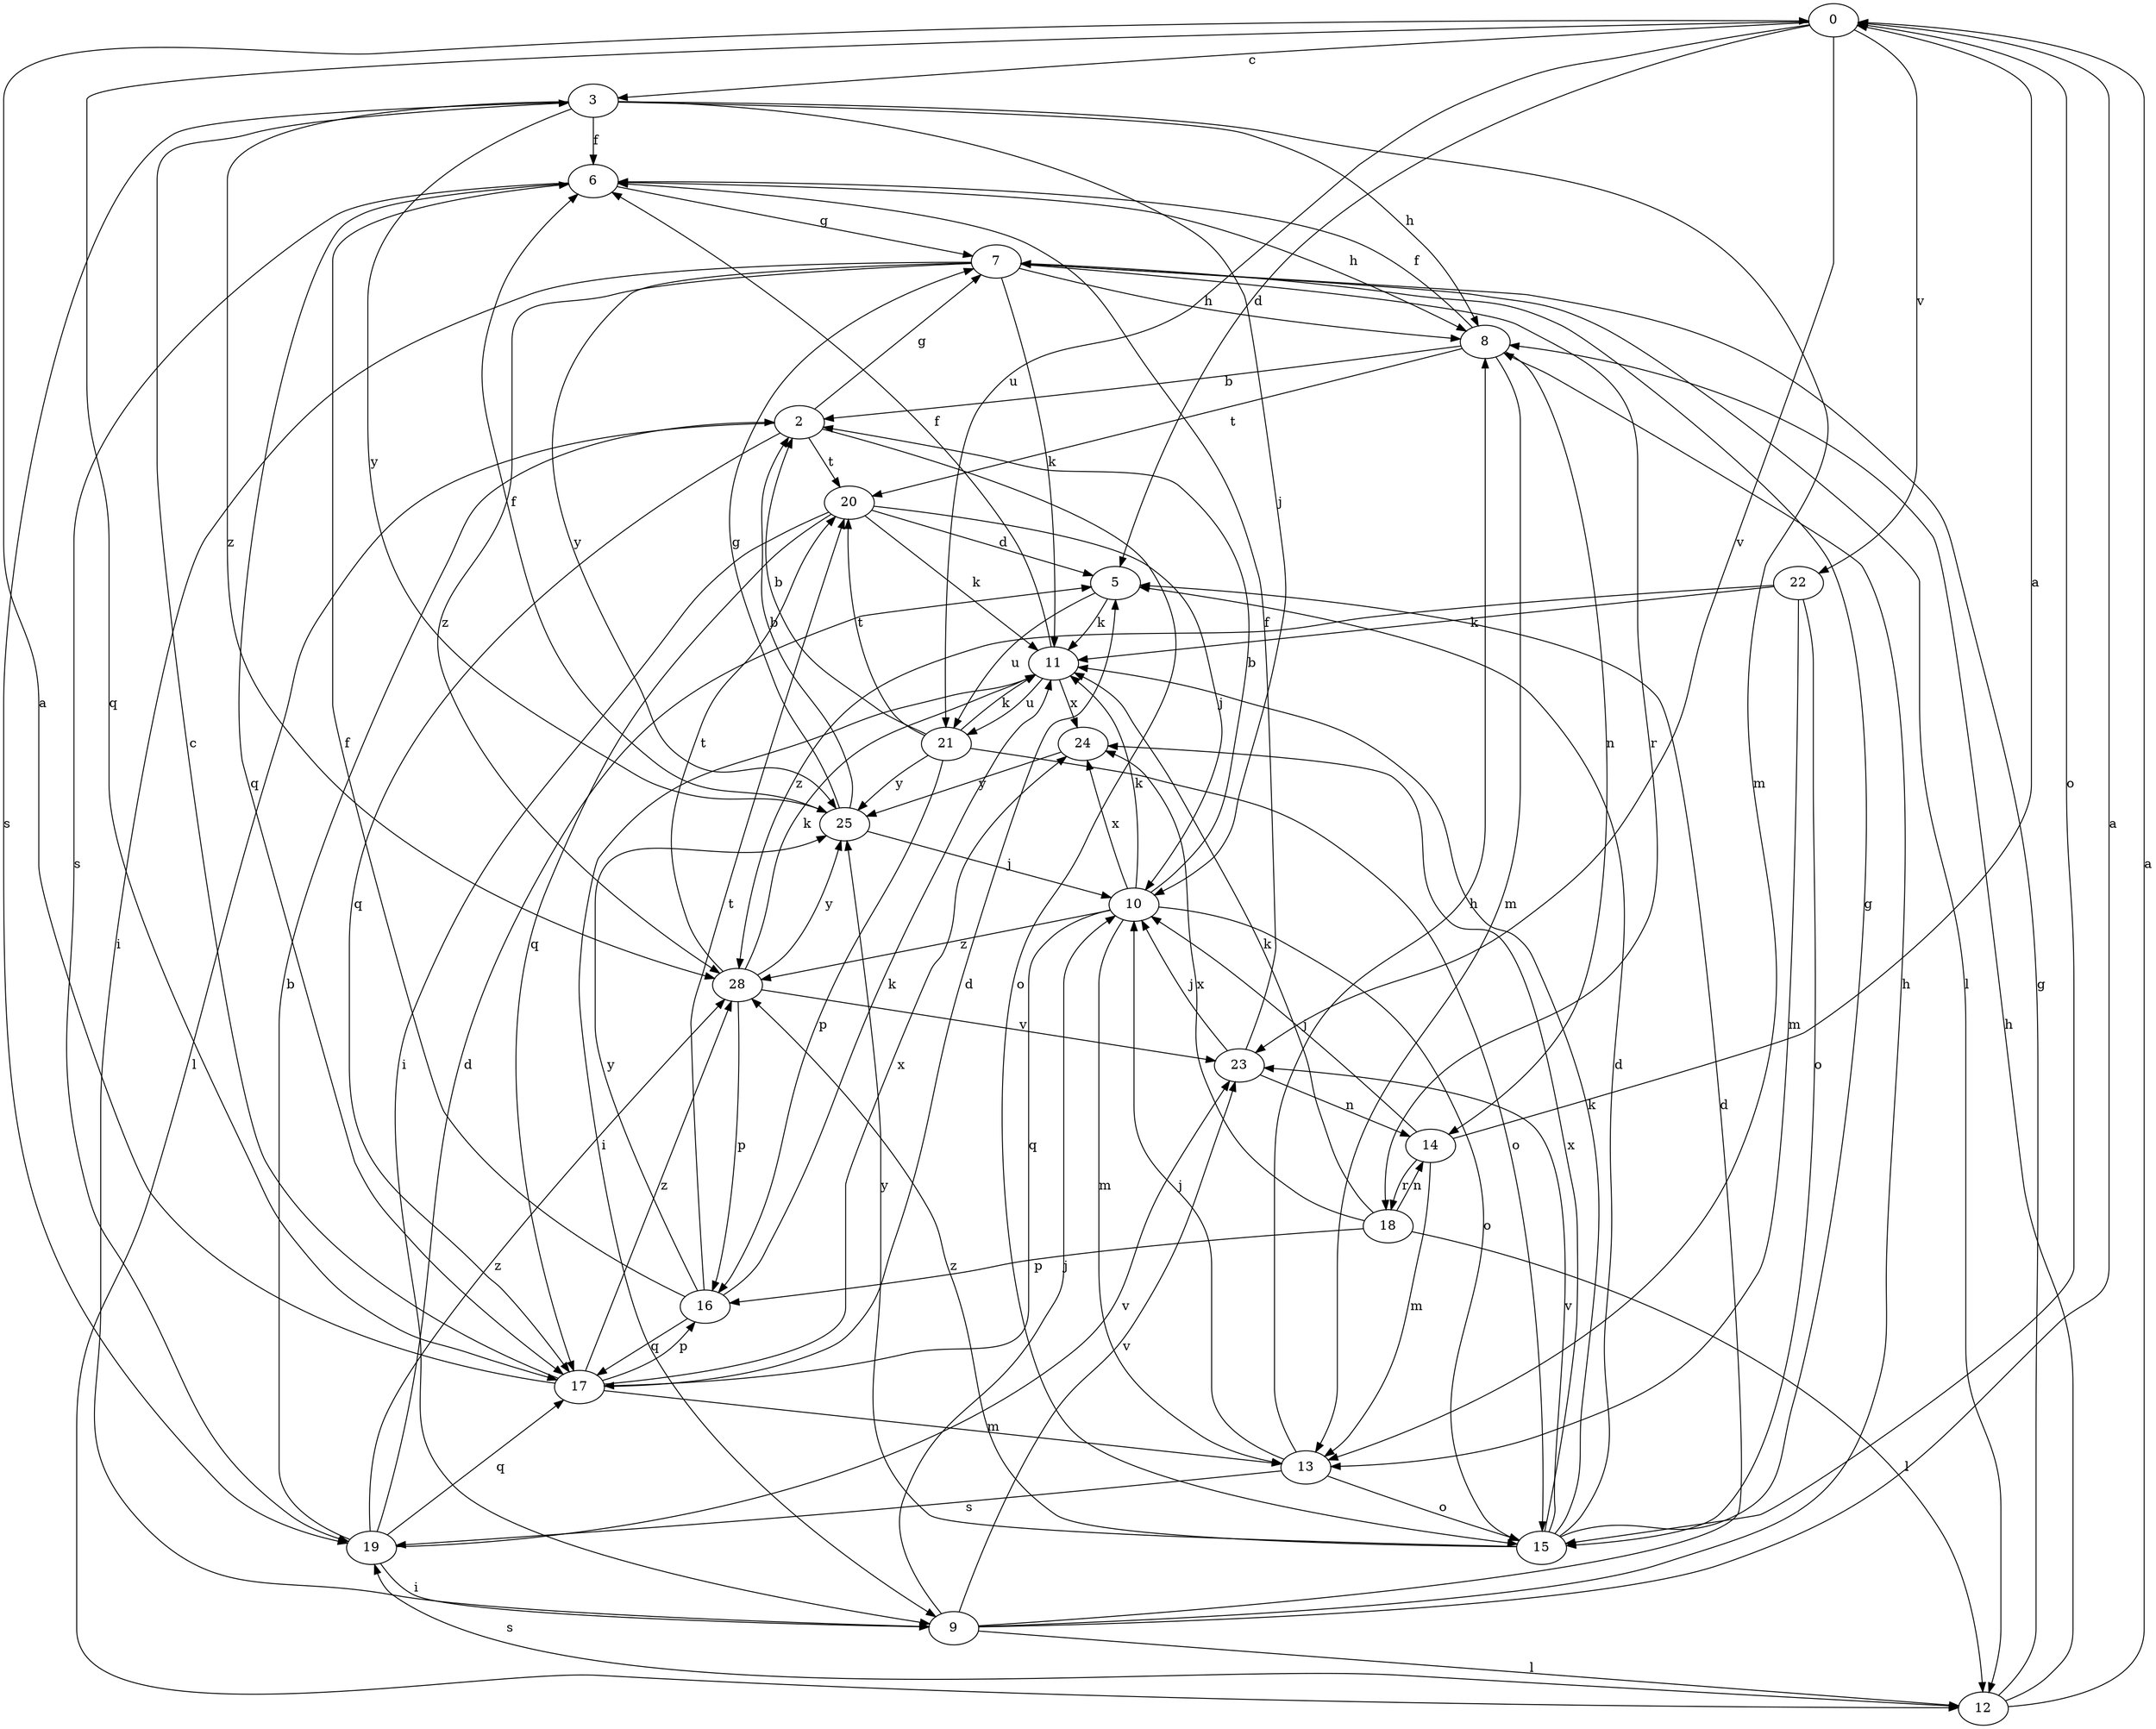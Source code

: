 strict digraph  {
0;
2;
3;
5;
6;
7;
8;
9;
10;
11;
12;
13;
14;
15;
16;
17;
18;
19;
20;
21;
22;
23;
24;
25;
28;
0 -> 3  [label=c];
0 -> 5  [label=d];
0 -> 15  [label=o];
0 -> 17  [label=q];
0 -> 21  [label=u];
0 -> 22  [label=v];
0 -> 23  [label=v];
2 -> 7  [label=g];
2 -> 12  [label=l];
2 -> 15  [label=o];
2 -> 17  [label=q];
2 -> 20  [label=t];
3 -> 6  [label=f];
3 -> 8  [label=h];
3 -> 10  [label=j];
3 -> 13  [label=m];
3 -> 19  [label=s];
3 -> 25  [label=y];
3 -> 28  [label=z];
5 -> 11  [label=k];
5 -> 21  [label=u];
6 -> 7  [label=g];
6 -> 8  [label=h];
6 -> 17  [label=q];
6 -> 19  [label=s];
7 -> 8  [label=h];
7 -> 9  [label=i];
7 -> 11  [label=k];
7 -> 12  [label=l];
7 -> 18  [label=r];
7 -> 25  [label=y];
7 -> 28  [label=z];
8 -> 2  [label=b];
8 -> 6  [label=f];
8 -> 13  [label=m];
8 -> 14  [label=n];
8 -> 20  [label=t];
9 -> 0  [label=a];
9 -> 5  [label=d];
9 -> 8  [label=h];
9 -> 10  [label=j];
9 -> 12  [label=l];
9 -> 23  [label=v];
10 -> 2  [label=b];
10 -> 11  [label=k];
10 -> 13  [label=m];
10 -> 15  [label=o];
10 -> 17  [label=q];
10 -> 24  [label=x];
10 -> 28  [label=z];
11 -> 6  [label=f];
11 -> 9  [label=i];
11 -> 21  [label=u];
11 -> 24  [label=x];
12 -> 0  [label=a];
12 -> 7  [label=g];
12 -> 8  [label=h];
12 -> 19  [label=s];
13 -> 8  [label=h];
13 -> 10  [label=j];
13 -> 15  [label=o];
13 -> 19  [label=s];
14 -> 0  [label=a];
14 -> 10  [label=j];
14 -> 13  [label=m];
14 -> 18  [label=r];
15 -> 5  [label=d];
15 -> 7  [label=g];
15 -> 11  [label=k];
15 -> 23  [label=v];
15 -> 24  [label=x];
15 -> 25  [label=y];
15 -> 28  [label=z];
16 -> 6  [label=f];
16 -> 11  [label=k];
16 -> 17  [label=q];
16 -> 20  [label=t];
16 -> 25  [label=y];
17 -> 0  [label=a];
17 -> 3  [label=c];
17 -> 5  [label=d];
17 -> 13  [label=m];
17 -> 16  [label=p];
17 -> 24  [label=x];
17 -> 28  [label=z];
18 -> 11  [label=k];
18 -> 12  [label=l];
18 -> 14  [label=n];
18 -> 16  [label=p];
18 -> 24  [label=x];
19 -> 2  [label=b];
19 -> 5  [label=d];
19 -> 9  [label=i];
19 -> 17  [label=q];
19 -> 23  [label=v];
19 -> 28  [label=z];
20 -> 5  [label=d];
20 -> 9  [label=i];
20 -> 10  [label=j];
20 -> 11  [label=k];
20 -> 17  [label=q];
21 -> 2  [label=b];
21 -> 11  [label=k];
21 -> 15  [label=o];
21 -> 16  [label=p];
21 -> 20  [label=t];
21 -> 25  [label=y];
22 -> 11  [label=k];
22 -> 13  [label=m];
22 -> 15  [label=o];
22 -> 28  [label=z];
23 -> 6  [label=f];
23 -> 10  [label=j];
23 -> 14  [label=n];
24 -> 25  [label=y];
25 -> 2  [label=b];
25 -> 6  [label=f];
25 -> 7  [label=g];
25 -> 10  [label=j];
28 -> 11  [label=k];
28 -> 16  [label=p];
28 -> 20  [label=t];
28 -> 23  [label=v];
28 -> 25  [label=y];
}
